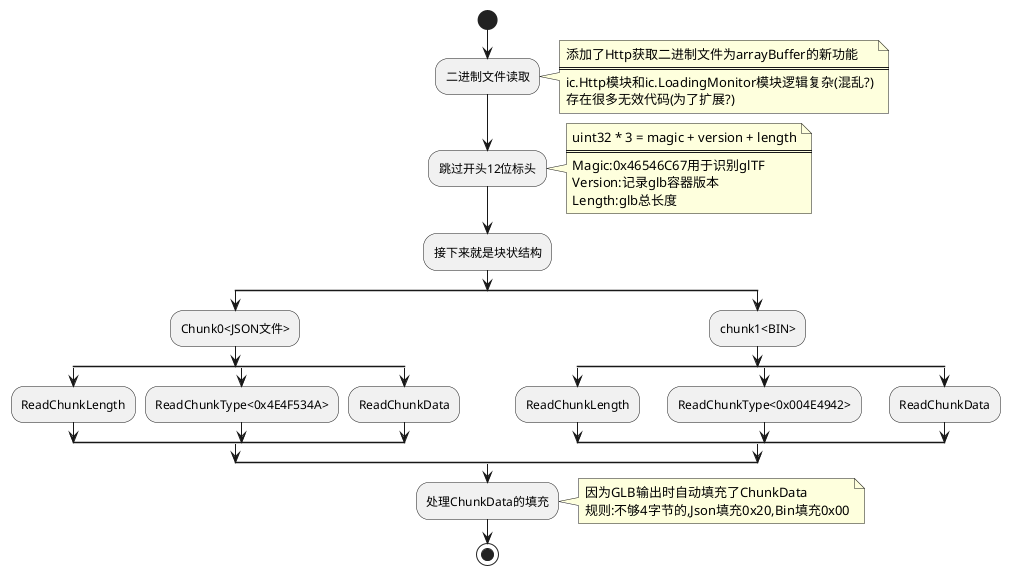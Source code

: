 @startuml GlbLoader
start
:二进制文件读取;
note right
添加了Http获取二进制文件为arrayBuffer的新功能
====
ic.Http模块和ic.LoadingMonitor模块逻辑复杂(混乱?)
存在很多无效代码(为了扩展?)
endnote
:跳过开头12位标头;
note right
uint32 * 3 = magic + version + length
=====
Magic:0x46546C67用于识别glTF
Version:记录glb容器版本
Length:glb总长度
endnote
:接下来就是块状结构;
split
:Chunk0<JSON文件>;
split
:ReadChunkLength;
split again
:ReadChunkType<0x4E4F534A>;
split again
:ReadChunkData;
endsplit
split again
:chunk1<BIN>;
split
:ReadChunkLength;
split again
:ReadChunkType<0x004E4942>;
split again
:ReadChunkData;
endsplit
endsplit
:处理ChunkData的填充;
note right
因为GLB输出时自动填充了ChunkData
规则:不够4字节的,Json填充0x20,Bin填充0x00
endnote
stop
@enduml